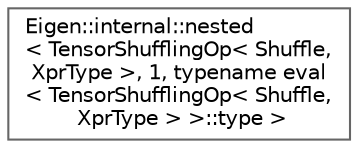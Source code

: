 digraph "类继承关系图"
{
 // LATEX_PDF_SIZE
  bgcolor="transparent";
  edge [fontname=Helvetica,fontsize=10,labelfontname=Helvetica,labelfontsize=10];
  node [fontname=Helvetica,fontsize=10,shape=box,height=0.2,width=0.4];
  rankdir="LR";
  Node0 [id="Node000000",label="Eigen::internal::nested\l\< TensorShufflingOp\< Shuffle,\l XprType \>, 1, typename eval\l\< TensorShufflingOp\< Shuffle,\l XprType \> \>::type \>",height=0.2,width=0.4,color="grey40", fillcolor="white", style="filled",URL="$struct_eigen_1_1internal_1_1nested_3_01_tensor_shuffling_op_3_01_shuffle_00_01_xpr_type_01_4_00_dada54f27507131254ad9331d623790d.html",tooltip=" "];
}

